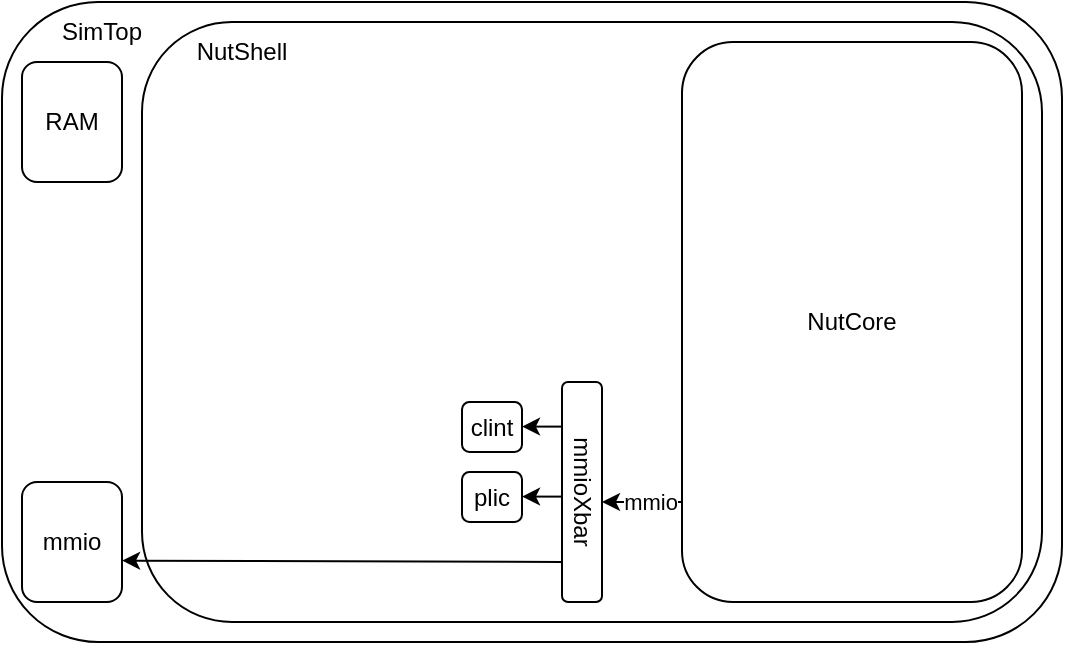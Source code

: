 <mxfile version="23.1.5" type="github">
  <diagram name="Page-1" id="ys6BhgE1m9o0-DdgLBB3">
    <mxGraphModel dx="1475" dy="1515" grid="1" gridSize="10" guides="1" tooltips="1" connect="1" arrows="1" fold="1" page="1" pageScale="1" pageWidth="827" pageHeight="1169" math="0" shadow="0">
      <root>
        <mxCell id="0" />
        <mxCell id="1" parent="0" />
        <mxCell id="pj7TBgmdTwbTagmpTVOs-1" value="" style="rounded=1;whiteSpace=wrap;html=1;" vertex="1" parent="1">
          <mxGeometry x="-20" y="-20" width="530" height="320" as="geometry" />
        </mxCell>
        <mxCell id="pj7TBgmdTwbTagmpTVOs-5" value="" style="rounded=1;whiteSpace=wrap;html=1;movable=1;resizable=1;rotatable=1;deletable=1;editable=1;locked=0;connectable=1;" vertex="1" parent="1">
          <mxGeometry x="50" y="-10" width="450" height="300" as="geometry" />
        </mxCell>
        <mxCell id="pj7TBgmdTwbTagmpTVOs-6" value="RAM" style="rounded=1;whiteSpace=wrap;html=1;" vertex="1" parent="1">
          <mxGeometry x="-10" y="10" width="50" height="60" as="geometry" />
        </mxCell>
        <mxCell id="pj7TBgmdTwbTagmpTVOs-7" value="mmio" style="rounded=1;whiteSpace=wrap;html=1;" vertex="1" parent="1">
          <mxGeometry x="-10" y="220" width="50" height="60" as="geometry" />
        </mxCell>
        <mxCell id="pj7TBgmdTwbTagmpTVOs-8" value="SimTop" style="text;strokeColor=none;align=center;fillColor=none;html=1;verticalAlign=middle;whiteSpace=wrap;rounded=0;" vertex="1" parent="1">
          <mxGeometry y="-20" width="60" height="30" as="geometry" />
        </mxCell>
        <mxCell id="pj7TBgmdTwbTagmpTVOs-10" value="NutShell" style="text;strokeColor=none;align=center;fillColor=none;html=1;verticalAlign=middle;whiteSpace=wrap;rounded=0;movable=0;resizable=0;rotatable=0;deletable=0;editable=0;locked=1;connectable=0;" vertex="1" parent="1">
          <mxGeometry x="70" y="-10" width="60" height="30" as="geometry" />
        </mxCell>
        <mxCell id="pj7TBgmdTwbTagmpTVOs-11" value="NutCore" style="rounded=1;whiteSpace=wrap;html=1;" vertex="1" parent="1">
          <mxGeometry x="320" width="170" height="280" as="geometry" />
        </mxCell>
        <mxCell id="pj7TBgmdTwbTagmpTVOs-12" value="" style="rounded=1;whiteSpace=wrap;html=1;" vertex="1" parent="1">
          <mxGeometry x="260" y="170" width="20" height="110" as="geometry" />
        </mxCell>
        <mxCell id="pj7TBgmdTwbTagmpTVOs-14" value="mmio" style="edgeStyle=none;orthogonalLoop=1;jettySize=auto;html=1;rounded=0;" edge="1" parent="1">
          <mxGeometry x="-0.2" width="80" relative="1" as="geometry">
            <mxPoint x="320" y="230" as="sourcePoint" />
            <mxPoint x="280" y="230" as="targetPoint" />
            <Array as="points" />
            <mxPoint as="offset" />
          </mxGeometry>
        </mxCell>
        <mxCell id="pj7TBgmdTwbTagmpTVOs-15" value="mmioXbar" style="text;strokeColor=none;align=center;fillColor=none;html=1;verticalAlign=middle;whiteSpace=wrap;rounded=0;rotation=90;" vertex="1" parent="1">
          <mxGeometry x="240" y="210" width="60" height="30" as="geometry" />
        </mxCell>
        <mxCell id="pj7TBgmdTwbTagmpTVOs-16" value="clint" style="rounded=1;whiteSpace=wrap;html=1;" vertex="1" parent="1">
          <mxGeometry x="210" y="180" width="30" height="25" as="geometry" />
        </mxCell>
        <mxCell id="pj7TBgmdTwbTagmpTVOs-17" value="plic" style="rounded=1;whiteSpace=wrap;html=1;" vertex="1" parent="1">
          <mxGeometry x="210" y="215" width="30" height="25" as="geometry" />
        </mxCell>
        <mxCell id="pj7TBgmdTwbTagmpTVOs-18" value="" style="edgeStyle=none;orthogonalLoop=1;jettySize=auto;html=1;rounded=0;" edge="1" parent="1">
          <mxGeometry width="80" relative="1" as="geometry">
            <mxPoint x="260" y="192.3" as="sourcePoint" />
            <mxPoint x="240" y="192.3" as="targetPoint" />
            <Array as="points" />
          </mxGeometry>
        </mxCell>
        <mxCell id="pj7TBgmdTwbTagmpTVOs-19" value="" style="edgeStyle=none;orthogonalLoop=1;jettySize=auto;html=1;rounded=0;" edge="1" parent="1">
          <mxGeometry width="80" relative="1" as="geometry">
            <mxPoint x="260" y="227.3" as="sourcePoint" />
            <mxPoint x="240" y="227.3" as="targetPoint" />
            <Array as="points" />
          </mxGeometry>
        </mxCell>
        <mxCell id="pj7TBgmdTwbTagmpTVOs-20" value="" style="edgeStyle=none;orthogonalLoop=1;jettySize=auto;html=1;rounded=0;entryX=1.001;entryY=0.655;entryDx=0;entryDy=0;entryPerimeter=0;" edge="1" parent="1" target="pj7TBgmdTwbTagmpTVOs-7">
          <mxGeometry width="80" relative="1" as="geometry">
            <mxPoint x="260" y="260" as="sourcePoint" />
            <mxPoint x="240" y="260" as="targetPoint" />
            <Array as="points" />
          </mxGeometry>
        </mxCell>
      </root>
    </mxGraphModel>
  </diagram>
</mxfile>
